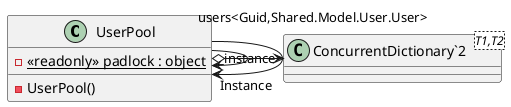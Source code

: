 @startuml
class UserPool {
    - UserPool()
    - {static} <<readonly>> padlock : object
}
class "ConcurrentDictionary`2"<T1,T2> {
}
UserPool --> "_instance" UserPool
UserPool o-> "users<Guid,Shared.Model.User.User>" "ConcurrentDictionary`2"
UserPool --> "Instance" UserPool
@enduml
